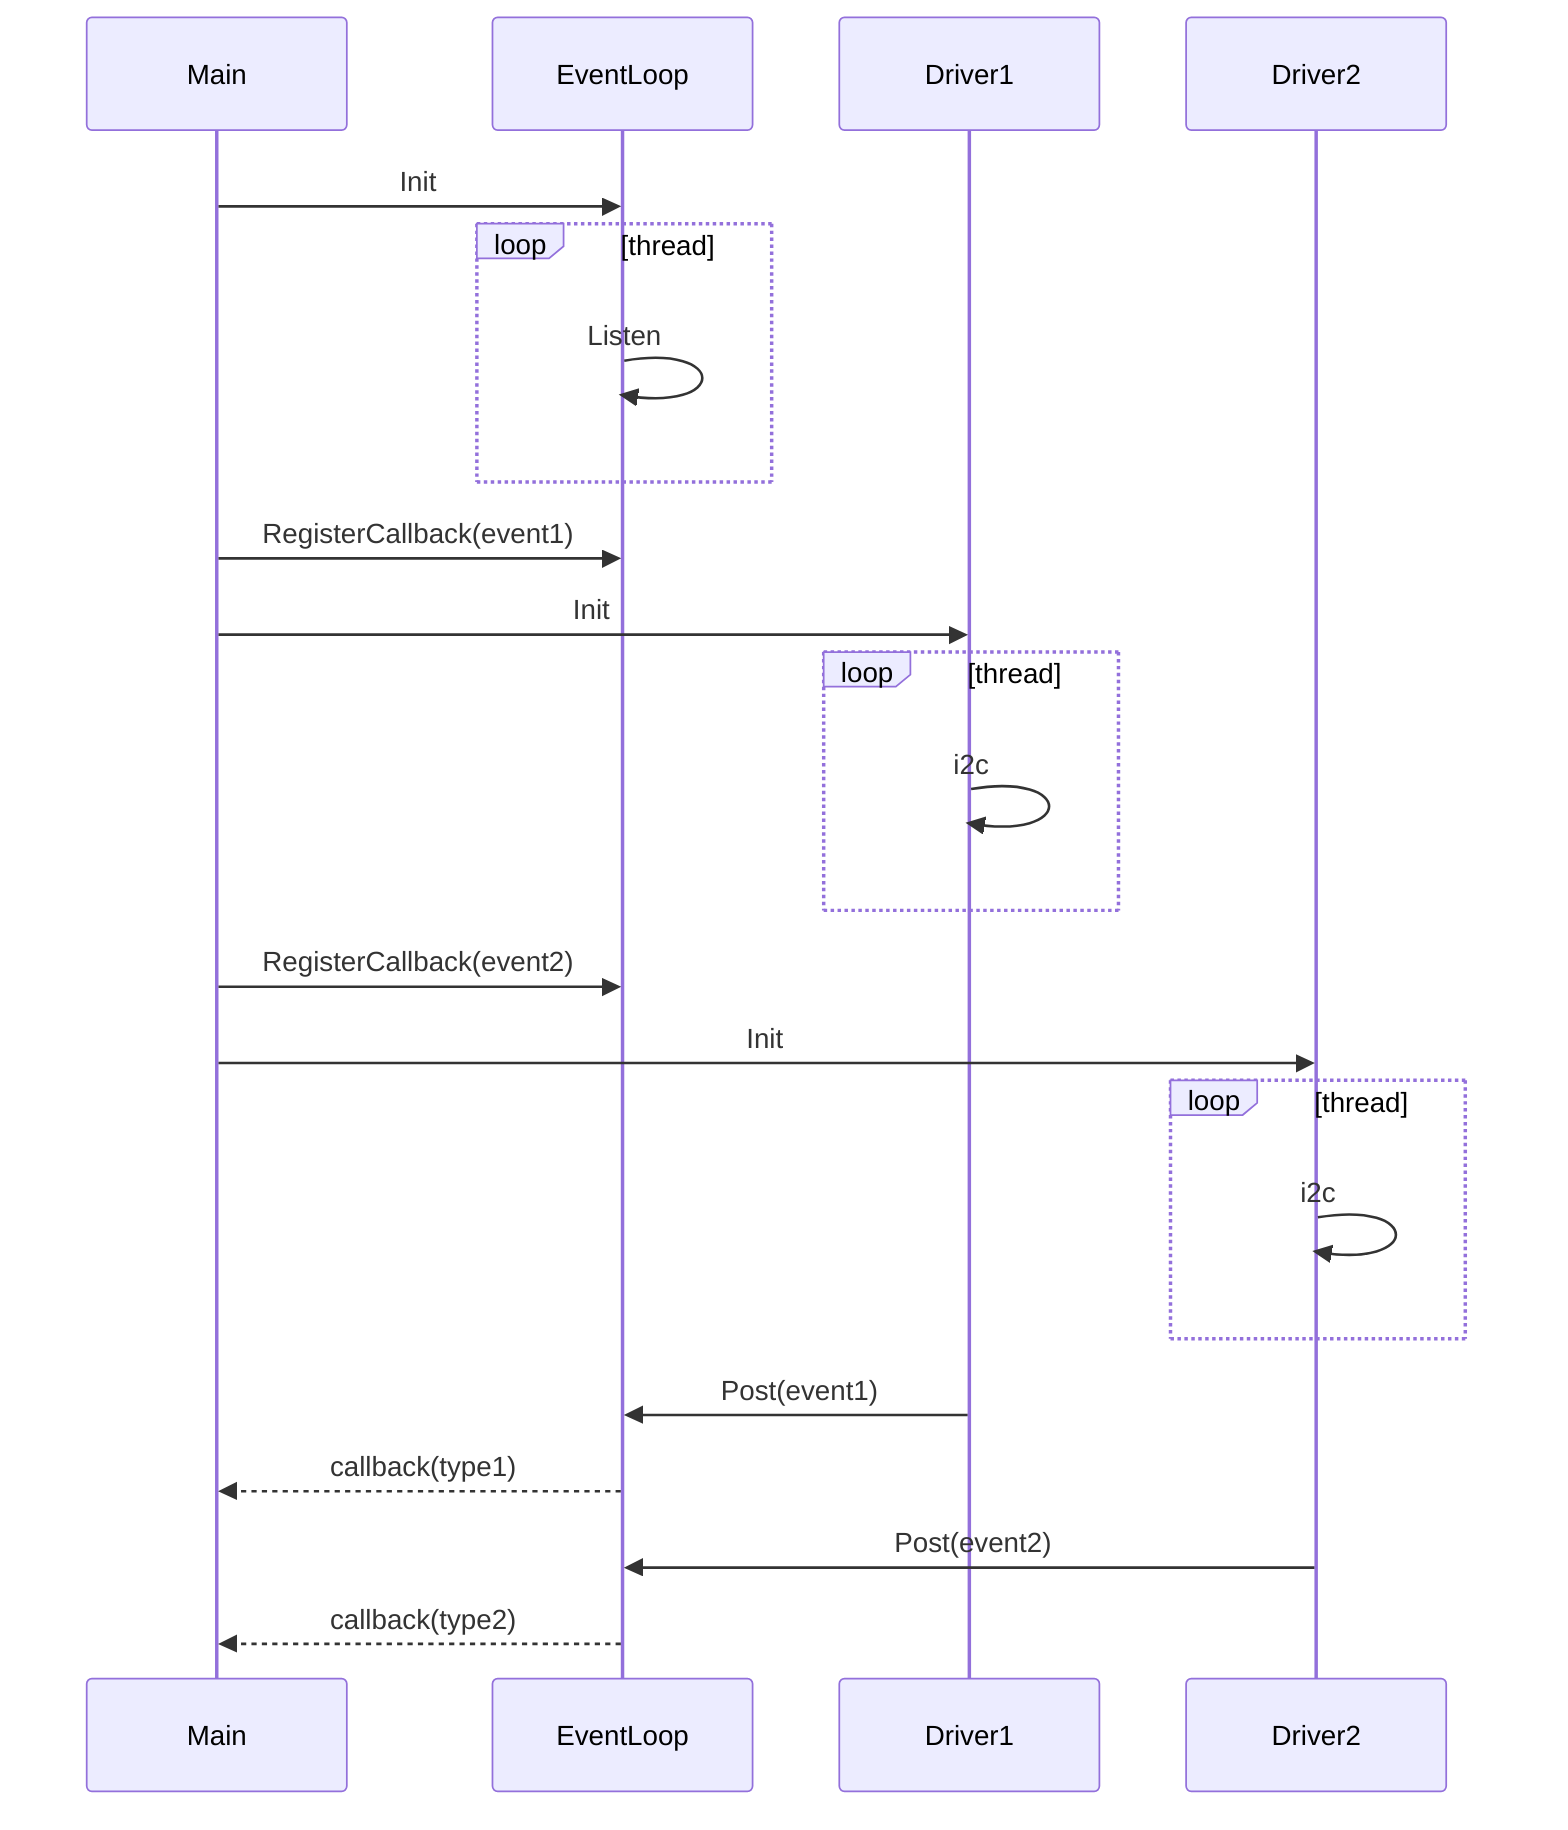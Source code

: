 sequenceDiagram
    Main->>EventLoop: Init
    loop thread
        EventLoop->>EventLoop: Listen
    end
    Main->>EventLoop: RegisterCallback(event1)
    Main->>Driver1: Init
    loop thread
        Driver1->>Driver1: i2c
    end
    Main->>EventLoop: RegisterCallback(event2)
    Main->>Driver2: Init
    loop thread
        Driver2->>Driver2: i2c
    end
    Driver1->>EventLoop: Post(event1)
    EventLoop-->>Main: callback(type1)
    Driver2->>EventLoop: Post(event2)
    EventLoop-->>Main: callback(type2)